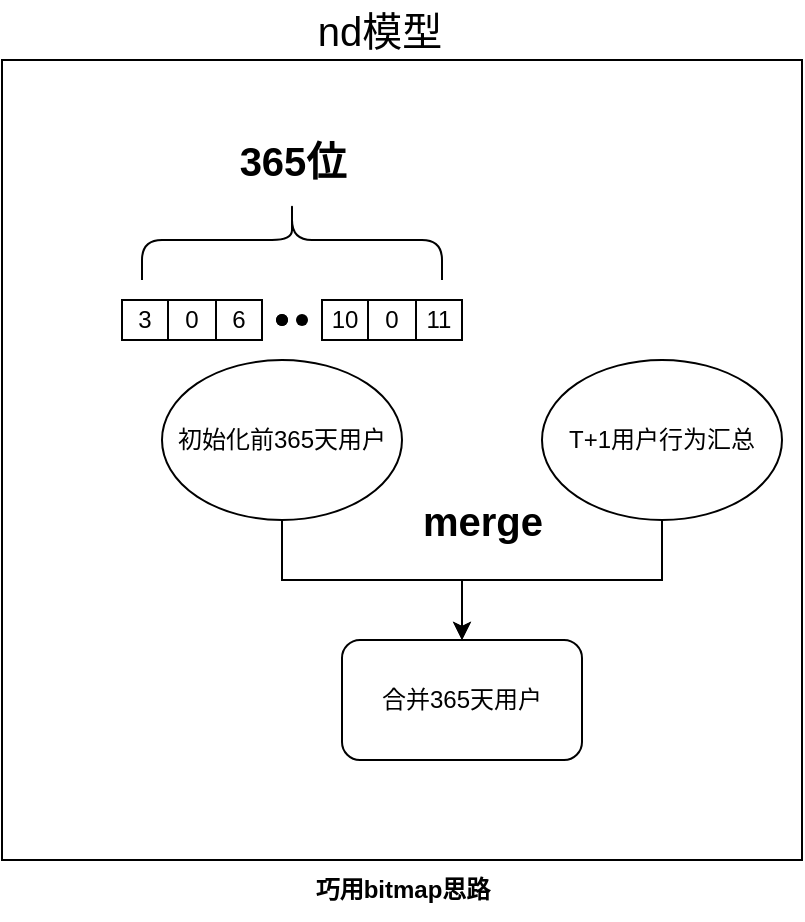 <mxfile version="20.8.23" type="github">
  <diagram id="XNNLvGDx6GEtNMZaRpZD" name="第 1 页">
    <mxGraphModel dx="1084" dy="539" grid="1" gridSize="10" guides="1" tooltips="1" connect="1" arrows="1" fold="1" page="1" pageScale="1" pageWidth="827" pageHeight="1169" math="0" shadow="0">
      <root>
        <mxCell id="0" />
        <mxCell id="1" parent="0" />
        <mxCell id="3CAmUs-F5Avbqz42CMJ2-1" value="" style="rounded=0;whiteSpace=wrap;html=1;" vertex="1" parent="1">
          <mxGeometry x="90" y="120" width="400" height="400" as="geometry" />
        </mxCell>
        <mxCell id="ZBi3ksOXHOeN2kDVRpAS-42" style="edgeStyle=orthogonalEdgeStyle;rounded=0;orthogonalLoop=1;jettySize=auto;html=1;exitX=0.5;exitY=1;exitDx=0;exitDy=0;" parent="1" source="ZBi3ksOXHOeN2kDVRpAS-1" target="ZBi3ksOXHOeN2kDVRpAS-40" edge="1">
          <mxGeometry relative="1" as="geometry" />
        </mxCell>
        <mxCell id="ZBi3ksOXHOeN2kDVRpAS-1" value="初始化前365天用户" style="ellipse;whiteSpace=wrap;html=1;" parent="1" vertex="1">
          <mxGeometry x="170" y="270" width="120" height="80" as="geometry" />
        </mxCell>
        <mxCell id="ZBi3ksOXHOeN2kDVRpAS-43" style="edgeStyle=orthogonalEdgeStyle;rounded=0;orthogonalLoop=1;jettySize=auto;html=1;exitX=0.5;exitY=1;exitDx=0;exitDy=0;entryX=0.5;entryY=0;entryDx=0;entryDy=0;" parent="1" source="ZBi3ksOXHOeN2kDVRpAS-2" target="ZBi3ksOXHOeN2kDVRpAS-40" edge="1">
          <mxGeometry relative="1" as="geometry" />
        </mxCell>
        <mxCell id="ZBi3ksOXHOeN2kDVRpAS-2" value="T+1用户行为汇总" style="ellipse;whiteSpace=wrap;html=1;" parent="1" vertex="1">
          <mxGeometry x="360" y="270" width="120" height="80" as="geometry" />
        </mxCell>
        <mxCell id="ZBi3ksOXHOeN2kDVRpAS-8" value="" style="shape=table;html=1;whiteSpace=wrap;startSize=0;container=1;collapsible=0;childLayout=tableLayout;" parent="1" vertex="1">
          <mxGeometry x="150" y="240" width="70" height="20" as="geometry" />
        </mxCell>
        <mxCell id="ZBi3ksOXHOeN2kDVRpAS-9" value="" style="shape=tableRow;horizontal=0;startSize=0;swimlaneHead=0;swimlaneBody=0;top=0;left=0;bottom=0;right=0;collapsible=0;dropTarget=0;fillColor=none;points=[[0,0.5],[1,0.5]];portConstraint=eastwest;" parent="ZBi3ksOXHOeN2kDVRpAS-8" vertex="1">
          <mxGeometry width="70" height="20" as="geometry" />
        </mxCell>
        <mxCell id="ZBi3ksOXHOeN2kDVRpAS-10" value="3" style="shape=partialRectangle;html=1;whiteSpace=wrap;connectable=0;fillColor=none;top=0;left=0;bottom=0;right=0;overflow=hidden;" parent="ZBi3ksOXHOeN2kDVRpAS-9" vertex="1">
          <mxGeometry width="23" height="20" as="geometry">
            <mxRectangle width="23" height="20" as="alternateBounds" />
          </mxGeometry>
        </mxCell>
        <mxCell id="ZBi3ksOXHOeN2kDVRpAS-11" value="0" style="shape=partialRectangle;html=1;whiteSpace=wrap;connectable=0;fillColor=none;top=0;left=0;bottom=0;right=0;overflow=hidden;" parent="ZBi3ksOXHOeN2kDVRpAS-9" vertex="1">
          <mxGeometry x="23" width="24" height="20" as="geometry">
            <mxRectangle width="24" height="20" as="alternateBounds" />
          </mxGeometry>
        </mxCell>
        <mxCell id="ZBi3ksOXHOeN2kDVRpAS-12" value="6" style="shape=partialRectangle;html=1;whiteSpace=wrap;connectable=0;fillColor=none;top=0;left=0;bottom=0;right=0;overflow=hidden;" parent="ZBi3ksOXHOeN2kDVRpAS-9" vertex="1">
          <mxGeometry x="47" width="23" height="20" as="geometry">
            <mxRectangle width="23" height="20" as="alternateBounds" />
          </mxGeometry>
        </mxCell>
        <mxCell id="ZBi3ksOXHOeN2kDVRpAS-26" value="" style="shape=table;html=1;whiteSpace=wrap;startSize=0;container=1;collapsible=0;childLayout=tableLayout;" parent="1" vertex="1">
          <mxGeometry x="250" y="240" width="70" height="20" as="geometry" />
        </mxCell>
        <mxCell id="ZBi3ksOXHOeN2kDVRpAS-27" value="" style="shape=tableRow;horizontal=0;startSize=0;swimlaneHead=0;swimlaneBody=0;top=0;left=0;bottom=0;right=0;collapsible=0;dropTarget=0;fillColor=none;points=[[0,0.5],[1,0.5]];portConstraint=eastwest;" parent="ZBi3ksOXHOeN2kDVRpAS-26" vertex="1">
          <mxGeometry width="70" height="20" as="geometry" />
        </mxCell>
        <mxCell id="ZBi3ksOXHOeN2kDVRpAS-28" value="10" style="shape=partialRectangle;html=1;whiteSpace=wrap;connectable=0;fillColor=none;top=0;left=0;bottom=0;right=0;overflow=hidden;" parent="ZBi3ksOXHOeN2kDVRpAS-27" vertex="1">
          <mxGeometry width="23" height="20" as="geometry">
            <mxRectangle width="23" height="20" as="alternateBounds" />
          </mxGeometry>
        </mxCell>
        <mxCell id="ZBi3ksOXHOeN2kDVRpAS-29" value="0" style="shape=partialRectangle;html=1;whiteSpace=wrap;connectable=0;fillColor=none;top=0;left=0;bottom=0;right=0;overflow=hidden;" parent="ZBi3ksOXHOeN2kDVRpAS-27" vertex="1">
          <mxGeometry x="23" width="24" height="20" as="geometry">
            <mxRectangle width="24" height="20" as="alternateBounds" />
          </mxGeometry>
        </mxCell>
        <mxCell id="ZBi3ksOXHOeN2kDVRpAS-30" value="11" style="shape=partialRectangle;html=1;whiteSpace=wrap;connectable=0;fillColor=none;top=0;left=0;bottom=0;right=0;overflow=hidden;" parent="ZBi3ksOXHOeN2kDVRpAS-27" vertex="1">
          <mxGeometry x="47" width="23" height="20" as="geometry">
            <mxRectangle width="23" height="20" as="alternateBounds" />
          </mxGeometry>
        </mxCell>
        <mxCell id="ZBi3ksOXHOeN2kDVRpAS-31" value="" style="shape=curlyBracket;whiteSpace=wrap;html=1;rounded=1;rotation=90;" parent="1" vertex="1">
          <mxGeometry x="215" y="135" width="40" height="150" as="geometry" />
        </mxCell>
        <mxCell id="ZBi3ksOXHOeN2kDVRpAS-32" value="365位" style="text;strokeColor=none;fillColor=none;html=1;fontSize=20;fontStyle=1;verticalAlign=middle;align=center;" parent="1" vertex="1">
          <mxGeometry x="185" y="150" width="100" height="40" as="geometry" />
        </mxCell>
        <mxCell id="ZBi3ksOXHOeN2kDVRpAS-33" value="" style="shape=waypoint;sketch=0;fillStyle=solid;size=6;pointerEvents=1;points=[];fillColor=none;resizable=0;rotatable=0;perimeter=centerPerimeter;snapToPoint=1;" parent="1" vertex="1">
          <mxGeometry x="210" y="230" width="40" height="40" as="geometry" />
        </mxCell>
        <mxCell id="ZBi3ksOXHOeN2kDVRpAS-34" value="" style="shape=waypoint;sketch=0;fillStyle=solid;size=6;pointerEvents=1;points=[];fillColor=none;resizable=0;rotatable=0;perimeter=centerPerimeter;snapToPoint=1;" parent="1" vertex="1">
          <mxGeometry x="220" y="230" width="40" height="40" as="geometry" />
        </mxCell>
        <mxCell id="ZBi3ksOXHOeN2kDVRpAS-35" value="" style="shape=waypoint;sketch=0;fillStyle=solid;size=6;pointerEvents=1;points=[];fillColor=none;resizable=0;rotatable=0;perimeter=centerPerimeter;snapToPoint=1;" parent="1" vertex="1">
          <mxGeometry x="210" y="230" width="40" height="40" as="geometry" />
        </mxCell>
        <mxCell id="ZBi3ksOXHOeN2kDVRpAS-38" value="merge" style="text;strokeColor=none;fillColor=none;html=1;fontSize=20;fontStyle=1;verticalAlign=middle;align=center;" parent="1" vertex="1">
          <mxGeometry x="280" y="330" width="100" height="40" as="geometry" />
        </mxCell>
        <mxCell id="ZBi3ksOXHOeN2kDVRpAS-40" value="&lt;span&gt;合并365天用户&lt;/span&gt;" style="rounded=1;whiteSpace=wrap;html=1;" parent="1" vertex="1">
          <mxGeometry x="260" y="410" width="120" height="60" as="geometry" />
        </mxCell>
        <mxCell id="3CAmUs-F5Avbqz42CMJ2-2" value="巧用bitmap思路" style="text;html=1;strokeColor=none;fillColor=none;align=center;verticalAlign=middle;whiteSpace=wrap;rounded=0;fontStyle=1" vertex="1" parent="1">
          <mxGeometry x="243.5" y="520" width="93" height="30" as="geometry" />
        </mxCell>
        <mxCell id="3CAmUs-F5Avbqz42CMJ2-3" value="nd模型" style="text;html=1;strokeColor=none;fillColor=none;align=center;verticalAlign=middle;whiteSpace=wrap;rounded=0;fontSize=20;" vertex="1" parent="1">
          <mxGeometry x="243.5" y="90" width="70" height="30" as="geometry" />
        </mxCell>
      </root>
    </mxGraphModel>
  </diagram>
</mxfile>
